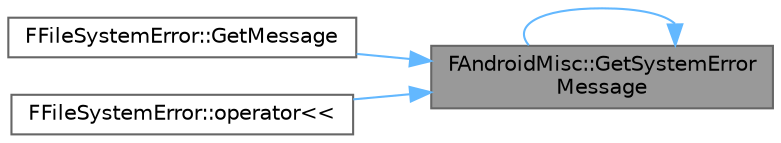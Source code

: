 digraph "FAndroidMisc::GetSystemErrorMessage"
{
 // INTERACTIVE_SVG=YES
 // LATEX_PDF_SIZE
  bgcolor="transparent";
  edge [fontname=Helvetica,fontsize=10,labelfontname=Helvetica,labelfontsize=10];
  node [fontname=Helvetica,fontsize=10,shape=box,height=0.2,width=0.4];
  rankdir="RL";
  Node1 [id="Node000001",label="FAndroidMisc::GetSystemError\lMessage",height=0.2,width=0.4,color="gray40", fillcolor="grey60", style="filled", fontcolor="black",tooltip=" "];
  Node1 -> Node2 [id="edge1_Node000001_Node000002",dir="back",color="steelblue1",style="solid",tooltip=" "];
  Node2 [id="Node000002",label="FFileSystemError::GetMessage",height=0.2,width=0.4,color="grey40", fillcolor="white", style="filled",URL="$df/df2/classFFileSystemError.html#af22b1794fad07d360a8660faaad19f03",tooltip="Return the error message, if a valid system error code was provided then this will be appended to the..."];
  Node1 -> Node1 [id="edge2_Node000001_Node000001",dir="back",color="steelblue1",style="solid",tooltip=" "];
  Node1 -> Node3 [id="edge3_Node000001_Node000003",dir="back",color="steelblue1",style="solid",tooltip=" "];
  Node3 [id="Node000003",label="FFileSystemError::operator\<\<",height=0.2,width=0.4,color="grey40", fillcolor="white", style="filled",URL="$df/df2/classFFileSystemError.html#abe6a1e11832771334dff338107cb5413",tooltip="Return the error message, if a valid system error code was provided then this will be appended to the..."];
}
